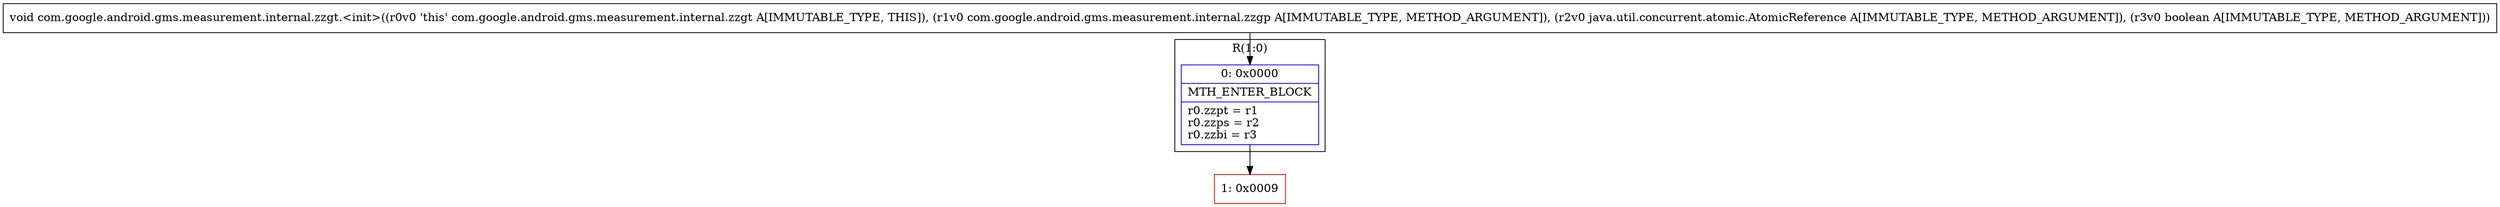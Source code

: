 digraph "CFG forcom.google.android.gms.measurement.internal.zzgt.\<init\>(Lcom\/google\/android\/gms\/measurement\/internal\/zzgp;Ljava\/util\/concurrent\/atomic\/AtomicReference;Z)V" {
subgraph cluster_Region_969131446 {
label = "R(1:0)";
node [shape=record,color=blue];
Node_0 [shape=record,label="{0\:\ 0x0000|MTH_ENTER_BLOCK\l|r0.zzpt = r1\lr0.zzps = r2\lr0.zzbi = r3\l}"];
}
Node_1 [shape=record,color=red,label="{1\:\ 0x0009}"];
MethodNode[shape=record,label="{void com.google.android.gms.measurement.internal.zzgt.\<init\>((r0v0 'this' com.google.android.gms.measurement.internal.zzgt A[IMMUTABLE_TYPE, THIS]), (r1v0 com.google.android.gms.measurement.internal.zzgp A[IMMUTABLE_TYPE, METHOD_ARGUMENT]), (r2v0 java.util.concurrent.atomic.AtomicReference A[IMMUTABLE_TYPE, METHOD_ARGUMENT]), (r3v0 boolean A[IMMUTABLE_TYPE, METHOD_ARGUMENT])) }"];
MethodNode -> Node_0;
Node_0 -> Node_1;
}


